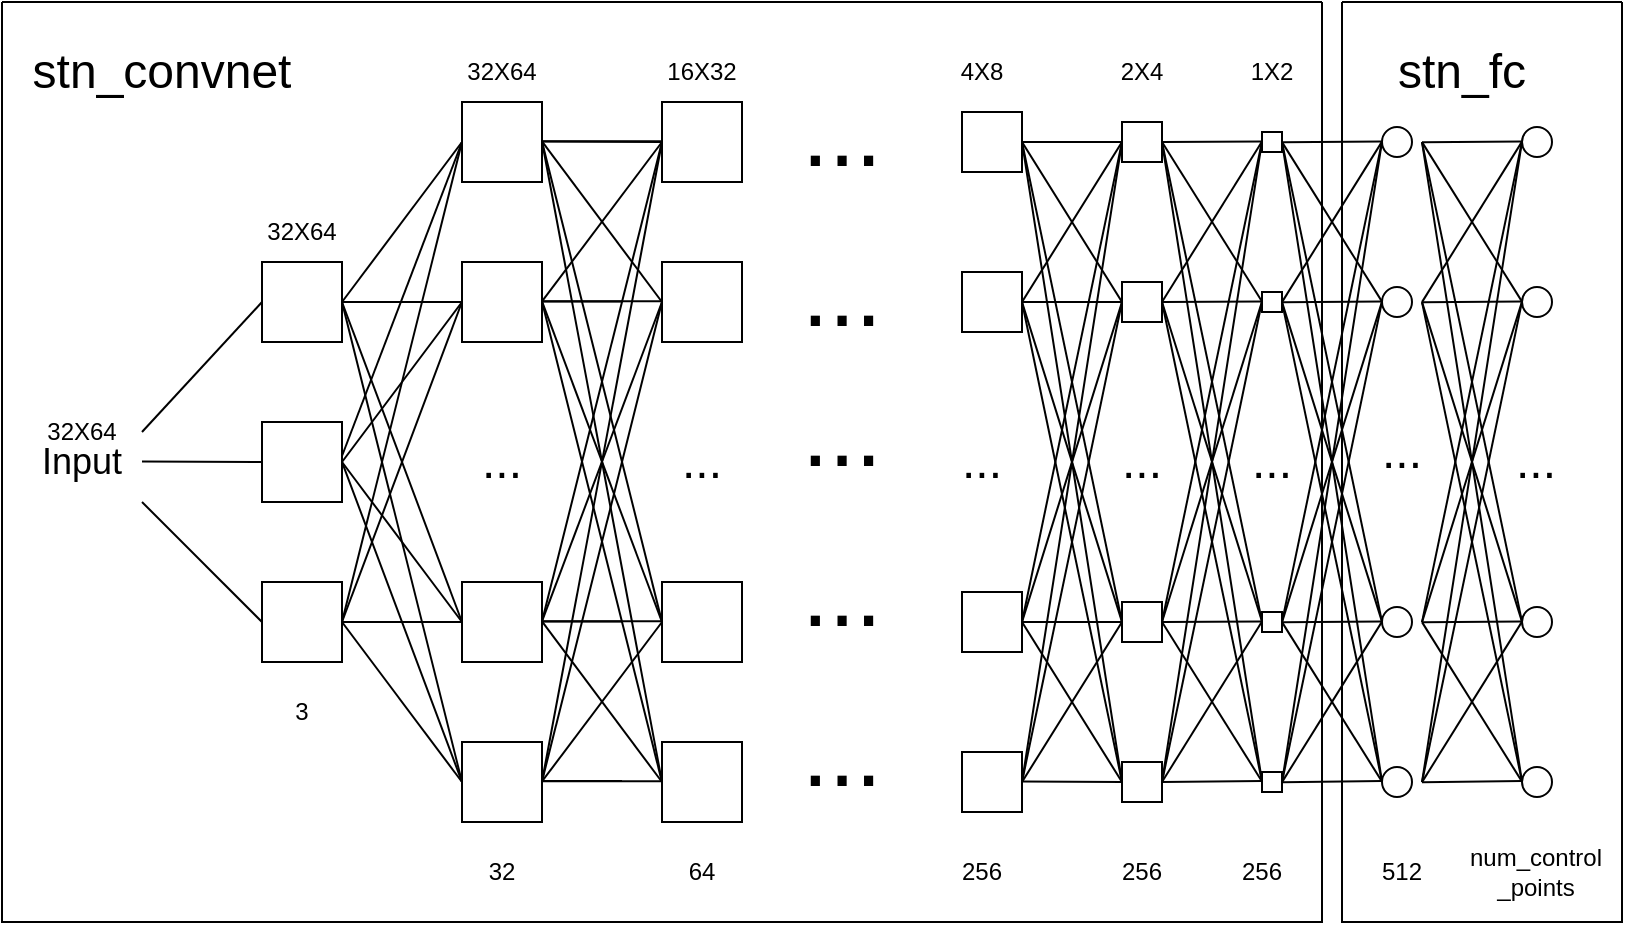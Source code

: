 <mxfile version="21.2.3" type="github">
  <diagram name="第 1 页" id="7A-k_5mtWCN91DQgnXIf">
    <mxGraphModel dx="1451" dy="674" grid="1" gridSize="10" guides="1" tooltips="1" connect="1" arrows="1" fold="1" page="1" pageScale="1" pageWidth="827" pageHeight="1169" math="0" shadow="0">
      <root>
        <mxCell id="0" />
        <mxCell id="1" parent="0" />
        <mxCell id="m9pvak0WOSGshnVw4_2q-1" value="" style="whiteSpace=wrap;html=1;aspect=fixed;" vertex="1" parent="1">
          <mxGeometry x="160" y="200" width="40" height="40" as="geometry" />
        </mxCell>
        <mxCell id="m9pvak0WOSGshnVw4_2q-2" value="" style="whiteSpace=wrap;html=1;aspect=fixed;" vertex="1" parent="1">
          <mxGeometry x="160" y="280" width="40" height="40" as="geometry" />
        </mxCell>
        <mxCell id="m9pvak0WOSGshnVw4_2q-3" value="" style="whiteSpace=wrap;html=1;aspect=fixed;" vertex="1" parent="1">
          <mxGeometry x="160" y="360" width="40" height="40" as="geometry" />
        </mxCell>
        <mxCell id="m9pvak0WOSGshnVw4_2q-4" value="&lt;font style=&quot;font-size: 18px;&quot;&gt;Input&lt;/font&gt;" style="text;html=1;strokeColor=none;fillColor=none;align=center;verticalAlign=middle;whiteSpace=wrap;rounded=0;" vertex="1" parent="1">
          <mxGeometry x="40" y="285" width="60" height="30" as="geometry" />
        </mxCell>
        <mxCell id="m9pvak0WOSGshnVw4_2q-6" value="" style="endArrow=none;html=1;rounded=0;entryX=0;entryY=0.5;entryDx=0;entryDy=0;" edge="1" parent="1" target="m9pvak0WOSGshnVw4_2q-1">
          <mxGeometry width="50" height="50" relative="1" as="geometry">
            <mxPoint x="100" y="285" as="sourcePoint" />
            <mxPoint x="150" y="235" as="targetPoint" />
          </mxGeometry>
        </mxCell>
        <mxCell id="m9pvak0WOSGshnVw4_2q-7" value="" style="endArrow=none;html=1;rounded=0;entryX=0;entryY=0.5;entryDx=0;entryDy=0;" edge="1" parent="1" target="m9pvak0WOSGshnVw4_2q-3">
          <mxGeometry width="50" height="50" relative="1" as="geometry">
            <mxPoint x="100" y="320" as="sourcePoint" />
            <mxPoint x="150" y="370" as="targetPoint" />
          </mxGeometry>
        </mxCell>
        <mxCell id="m9pvak0WOSGshnVw4_2q-8" value="" style="endArrow=none;html=1;rounded=0;entryX=0;entryY=0.5;entryDx=0;entryDy=0;" edge="1" parent="1" target="m9pvak0WOSGshnVw4_2q-2">
          <mxGeometry width="50" height="50" relative="1" as="geometry">
            <mxPoint x="100" y="299.76" as="sourcePoint" />
            <mxPoint x="150" y="299.76" as="targetPoint" />
          </mxGeometry>
        </mxCell>
        <mxCell id="m9pvak0WOSGshnVw4_2q-9" value="32X64" style="text;html=1;strokeColor=none;fillColor=none;align=center;verticalAlign=middle;whiteSpace=wrap;rounded=0;" vertex="1" parent="1">
          <mxGeometry x="150" y="170" width="60" height="30" as="geometry" />
        </mxCell>
        <mxCell id="m9pvak0WOSGshnVw4_2q-10" value="" style="whiteSpace=wrap;html=1;aspect=fixed;" vertex="1" parent="1">
          <mxGeometry x="260" y="120" width="40" height="40" as="geometry" />
        </mxCell>
        <mxCell id="m9pvak0WOSGshnVw4_2q-11" value="" style="whiteSpace=wrap;html=1;aspect=fixed;" vertex="1" parent="1">
          <mxGeometry x="260" y="200" width="40" height="40" as="geometry" />
        </mxCell>
        <mxCell id="m9pvak0WOSGshnVw4_2q-13" value="" style="whiteSpace=wrap;html=1;aspect=fixed;" vertex="1" parent="1">
          <mxGeometry x="260" y="360" width="40" height="40" as="geometry" />
        </mxCell>
        <mxCell id="m9pvak0WOSGshnVw4_2q-14" value="" style="whiteSpace=wrap;html=1;aspect=fixed;" vertex="1" parent="1">
          <mxGeometry x="260" y="440" width="40" height="40" as="geometry" />
        </mxCell>
        <mxCell id="m9pvak0WOSGshnVw4_2q-15" value="&lt;font style=&quot;font-size: 24px;&quot;&gt;...&lt;/font&gt;" style="text;html=1;strokeColor=none;fillColor=none;align=center;verticalAlign=middle;whiteSpace=wrap;rounded=0;" vertex="1" parent="1">
          <mxGeometry x="250" y="285" width="60" height="30" as="geometry" />
        </mxCell>
        <mxCell id="m9pvak0WOSGshnVw4_2q-16" value="32X64" style="text;html=1;strokeColor=none;fillColor=none;align=center;verticalAlign=middle;whiteSpace=wrap;rounded=0;" vertex="1" parent="1">
          <mxGeometry x="250" y="90" width="60" height="30" as="geometry" />
        </mxCell>
        <mxCell id="m9pvak0WOSGshnVw4_2q-17" value="3" style="text;html=1;strokeColor=none;fillColor=none;align=center;verticalAlign=middle;whiteSpace=wrap;rounded=0;" vertex="1" parent="1">
          <mxGeometry x="150" y="410" width="60" height="30" as="geometry" />
        </mxCell>
        <mxCell id="m9pvak0WOSGshnVw4_2q-18" value="32" style="text;html=1;strokeColor=none;fillColor=none;align=center;verticalAlign=middle;whiteSpace=wrap;rounded=0;" vertex="1" parent="1">
          <mxGeometry x="250" y="490" width="60" height="30" as="geometry" />
        </mxCell>
        <mxCell id="m9pvak0WOSGshnVw4_2q-19" value="" style="whiteSpace=wrap;html=1;aspect=fixed;" vertex="1" parent="1">
          <mxGeometry x="360" y="120" width="40" height="40" as="geometry" />
        </mxCell>
        <mxCell id="m9pvak0WOSGshnVw4_2q-20" value="" style="whiteSpace=wrap;html=1;aspect=fixed;" vertex="1" parent="1">
          <mxGeometry x="360" y="200" width="40" height="40" as="geometry" />
        </mxCell>
        <mxCell id="m9pvak0WOSGshnVw4_2q-21" value="" style="whiteSpace=wrap;html=1;aspect=fixed;" vertex="1" parent="1">
          <mxGeometry x="360" y="360" width="40" height="40" as="geometry" />
        </mxCell>
        <mxCell id="m9pvak0WOSGshnVw4_2q-22" value="" style="whiteSpace=wrap;html=1;aspect=fixed;" vertex="1" parent="1">
          <mxGeometry x="360" y="440" width="40" height="40" as="geometry" />
        </mxCell>
        <mxCell id="m9pvak0WOSGshnVw4_2q-23" value="&lt;font style=&quot;font-size: 24px;&quot;&gt;...&lt;/font&gt;" style="text;html=1;strokeColor=none;fillColor=none;align=center;verticalAlign=middle;whiteSpace=wrap;rounded=0;" vertex="1" parent="1">
          <mxGeometry x="350" y="285" width="60" height="30" as="geometry" />
        </mxCell>
        <mxCell id="m9pvak0WOSGshnVw4_2q-24" value="16X32" style="text;html=1;strokeColor=none;fillColor=none;align=center;verticalAlign=middle;whiteSpace=wrap;rounded=0;" vertex="1" parent="1">
          <mxGeometry x="350" y="90" width="60" height="30" as="geometry" />
        </mxCell>
        <mxCell id="m9pvak0WOSGshnVw4_2q-25" value="64" style="text;html=1;strokeColor=none;fillColor=none;align=center;verticalAlign=middle;whiteSpace=wrap;rounded=0;" vertex="1" parent="1">
          <mxGeometry x="350" y="490" width="60" height="30" as="geometry" />
        </mxCell>
        <mxCell id="m9pvak0WOSGshnVw4_2q-27" value="" style="endArrow=none;html=1;rounded=0;entryX=0;entryY=0.5;entryDx=0;entryDy=0;" edge="1" parent="1" target="m9pvak0WOSGshnVw4_2q-10">
          <mxGeometry width="50" height="50" relative="1" as="geometry">
            <mxPoint x="200" y="220" as="sourcePoint" />
            <mxPoint x="250" y="170" as="targetPoint" />
          </mxGeometry>
        </mxCell>
        <mxCell id="m9pvak0WOSGshnVw4_2q-28" value="" style="endArrow=none;html=1;rounded=0;entryX=0;entryY=0.5;entryDx=0;entryDy=0;" edge="1" parent="1" target="m9pvak0WOSGshnVw4_2q-10">
          <mxGeometry width="50" height="50" relative="1" as="geometry">
            <mxPoint x="200" y="297" as="sourcePoint" />
            <mxPoint x="255" y="220" as="targetPoint" />
          </mxGeometry>
        </mxCell>
        <mxCell id="m9pvak0WOSGshnVw4_2q-29" value="" style="endArrow=none;html=1;rounded=0;entryX=0;entryY=0.5;entryDx=0;entryDy=0;" edge="1" parent="1" target="m9pvak0WOSGshnVw4_2q-10">
          <mxGeometry width="50" height="50" relative="1" as="geometry">
            <mxPoint x="200" y="380" as="sourcePoint" />
            <mxPoint x="255" y="150" as="targetPoint" />
          </mxGeometry>
        </mxCell>
        <mxCell id="m9pvak0WOSGshnVw4_2q-30" value="" style="endArrow=none;html=1;rounded=0;entryX=-0.117;entryY=0.575;entryDx=0;entryDy=0;entryPerimeter=0;" edge="1" parent="1">
          <mxGeometry width="50" height="50" relative="1" as="geometry">
            <mxPoint x="200" y="220" as="sourcePoint" />
            <mxPoint x="260" y="220" as="targetPoint" />
          </mxGeometry>
        </mxCell>
        <mxCell id="m9pvak0WOSGshnVw4_2q-31" value="" style="endArrow=none;html=1;rounded=0;entryX=0;entryY=0.5;entryDx=0;entryDy=0;exitX=1;exitY=0.5;exitDx=0;exitDy=0;" edge="1" parent="1" source="m9pvak0WOSGshnVw4_2q-1" target="m9pvak0WOSGshnVw4_2q-13">
          <mxGeometry width="50" height="50" relative="1" as="geometry">
            <mxPoint x="190" y="350" as="sourcePoint" />
            <mxPoint x="250" y="350" as="targetPoint" />
          </mxGeometry>
        </mxCell>
        <mxCell id="m9pvak0WOSGshnVw4_2q-32" value="" style="endArrow=none;html=1;rounded=0;entryX=0;entryY=0.5;entryDx=0;entryDy=0;" edge="1" parent="1">
          <mxGeometry width="50" height="50" relative="1" as="geometry">
            <mxPoint x="200" y="220" as="sourcePoint" />
            <mxPoint x="260" y="460" as="targetPoint" />
          </mxGeometry>
        </mxCell>
        <mxCell id="m9pvak0WOSGshnVw4_2q-33" value="" style="endArrow=none;html=1;rounded=0;entryX=0;entryY=0.5;entryDx=0;entryDy=0;" edge="1" parent="1" target="m9pvak0WOSGshnVw4_2q-11">
          <mxGeometry width="50" height="50" relative="1" as="geometry">
            <mxPoint x="200" y="300" as="sourcePoint" />
            <mxPoint x="265" y="159" as="targetPoint" />
          </mxGeometry>
        </mxCell>
        <mxCell id="m9pvak0WOSGshnVw4_2q-34" value="" style="endArrow=none;html=1;rounded=0;entryX=0;entryY=0.5;entryDx=0;entryDy=0;exitX=1;exitY=0.5;exitDx=0;exitDy=0;" edge="1" parent="1" source="m9pvak0WOSGshnVw4_2q-2" target="m9pvak0WOSGshnVw4_2q-13">
          <mxGeometry width="50" height="50" relative="1" as="geometry">
            <mxPoint x="210" y="315" as="sourcePoint" />
            <mxPoint x="270" y="235" as="targetPoint" />
          </mxGeometry>
        </mxCell>
        <mxCell id="m9pvak0WOSGshnVw4_2q-35" value="" style="endArrow=none;html=1;rounded=0;entryX=0;entryY=0.5;entryDx=0;entryDy=0;exitX=1;exitY=0.5;exitDx=0;exitDy=0;" edge="1" parent="1" source="m9pvak0WOSGshnVw4_2q-2" target="m9pvak0WOSGshnVw4_2q-14">
          <mxGeometry width="50" height="50" relative="1" as="geometry">
            <mxPoint x="210" y="310" as="sourcePoint" />
            <mxPoint x="270" y="390" as="targetPoint" />
          </mxGeometry>
        </mxCell>
        <mxCell id="m9pvak0WOSGshnVw4_2q-36" value="" style="endArrow=none;html=1;rounded=0;entryX=0;entryY=0.5;entryDx=0;entryDy=0;" edge="1" parent="1" target="m9pvak0WOSGshnVw4_2q-11">
          <mxGeometry width="50" height="50" relative="1" as="geometry">
            <mxPoint x="200" y="380" as="sourcePoint" />
            <mxPoint x="265" y="160" as="targetPoint" />
          </mxGeometry>
        </mxCell>
        <mxCell id="m9pvak0WOSGshnVw4_2q-37" value="" style="endArrow=none;html=1;rounded=0;entryX=0;entryY=0.5;entryDx=0;entryDy=0;" edge="1" parent="1" target="m9pvak0WOSGshnVw4_2q-13">
          <mxGeometry width="50" height="50" relative="1" as="geometry">
            <mxPoint x="200" y="380" as="sourcePoint" />
            <mxPoint x="270" y="230" as="targetPoint" />
          </mxGeometry>
        </mxCell>
        <mxCell id="m9pvak0WOSGshnVw4_2q-38" value="" style="endArrow=none;html=1;rounded=0;entryX=0;entryY=0.5;entryDx=0;entryDy=0;exitX=1;exitY=0.5;exitDx=0;exitDy=0;" edge="1" parent="1" source="m9pvak0WOSGshnVw4_2q-3" target="m9pvak0WOSGshnVw4_2q-14">
          <mxGeometry width="50" height="50" relative="1" as="geometry">
            <mxPoint x="210" y="400" as="sourcePoint" />
            <mxPoint x="270" y="390" as="targetPoint" />
          </mxGeometry>
        </mxCell>
        <mxCell id="m9pvak0WOSGshnVw4_2q-39" value="" style="endArrow=none;html=1;rounded=0;entryX=-0.117;entryY=0.575;entryDx=0;entryDy=0;entryPerimeter=0;" edge="1" parent="1">
          <mxGeometry width="50" height="50" relative="1" as="geometry">
            <mxPoint x="300" y="219.66" as="sourcePoint" />
            <mxPoint x="360" y="219.66" as="targetPoint" />
          </mxGeometry>
        </mxCell>
        <mxCell id="m9pvak0WOSGshnVw4_2q-40" value="" style="endArrow=none;html=1;rounded=0;entryX=-0.117;entryY=0.575;entryDx=0;entryDy=0;entryPerimeter=0;" edge="1" parent="1">
          <mxGeometry width="50" height="50" relative="1" as="geometry">
            <mxPoint x="300" y="379.66" as="sourcePoint" />
            <mxPoint x="360" y="379.66" as="targetPoint" />
          </mxGeometry>
        </mxCell>
        <mxCell id="m9pvak0WOSGshnVw4_2q-41" value="" style="endArrow=none;html=1;rounded=0;entryX=-0.117;entryY=0.575;entryDx=0;entryDy=0;entryPerimeter=0;" edge="1" parent="1">
          <mxGeometry width="50" height="50" relative="1" as="geometry">
            <mxPoint x="300" y="459.66" as="sourcePoint" />
            <mxPoint x="360" y="459.66" as="targetPoint" />
          </mxGeometry>
        </mxCell>
        <mxCell id="m9pvak0WOSGshnVw4_2q-42" value="" style="endArrow=none;html=1;rounded=0;entryX=-0.117;entryY=0.575;entryDx=0;entryDy=0;entryPerimeter=0;" edge="1" parent="1">
          <mxGeometry width="50" height="50" relative="1" as="geometry">
            <mxPoint x="300" y="139.66" as="sourcePoint" />
            <mxPoint x="360" y="139.66" as="targetPoint" />
          </mxGeometry>
        </mxCell>
        <mxCell id="m9pvak0WOSGshnVw4_2q-64" value="&lt;font style=&quot;font-size: 48px;&quot;&gt;...&lt;/font&gt;" style="text;html=1;strokeColor=none;fillColor=none;align=center;verticalAlign=middle;whiteSpace=wrap;rounded=0;" vertex="1" parent="1">
          <mxGeometry x="420" y="270" width="60" height="30" as="geometry" />
        </mxCell>
        <mxCell id="m9pvak0WOSGshnVw4_2q-69" value="&lt;font style=&quot;font-size: 24px;&quot;&gt;...&lt;/font&gt;" style="text;html=1;strokeColor=none;fillColor=none;align=center;verticalAlign=middle;whiteSpace=wrap;rounded=0;" vertex="1" parent="1">
          <mxGeometry x="490" y="285" width="60" height="30" as="geometry" />
        </mxCell>
        <mxCell id="m9pvak0WOSGshnVw4_2q-70" value="4X8" style="text;html=1;strokeColor=none;fillColor=none;align=center;verticalAlign=middle;whiteSpace=wrap;rounded=0;" vertex="1" parent="1">
          <mxGeometry x="490" y="90" width="60" height="30" as="geometry" />
        </mxCell>
        <mxCell id="m9pvak0WOSGshnVw4_2q-71" value="256" style="text;html=1;strokeColor=none;fillColor=none;align=center;verticalAlign=middle;whiteSpace=wrap;rounded=0;" vertex="1" parent="1">
          <mxGeometry x="490" y="490" width="60" height="30" as="geometry" />
        </mxCell>
        <mxCell id="m9pvak0WOSGshnVw4_2q-76" value="&lt;font style=&quot;font-size: 24px;&quot;&gt;...&lt;/font&gt;" style="text;html=1;strokeColor=none;fillColor=none;align=center;verticalAlign=middle;whiteSpace=wrap;rounded=0;" vertex="1" parent="1">
          <mxGeometry x="570" y="285" width="60" height="30" as="geometry" />
        </mxCell>
        <mxCell id="m9pvak0WOSGshnVw4_2q-88" value="" style="endArrow=none;html=1;rounded=0;exitX=1;exitY=0.5;exitDx=0;exitDy=0;" edge="1" parent="1" source="m9pvak0WOSGshnVw4_2q-66">
          <mxGeometry width="50" height="50" relative="1" as="geometry">
            <mxPoint x="520" y="220" as="sourcePoint" />
            <mxPoint x="590" y="140" as="targetPoint" />
          </mxGeometry>
        </mxCell>
        <mxCell id="m9pvak0WOSGshnVw4_2q-89" value="" style="endArrow=none;html=1;rounded=0;entryX=0;entryY=0.5;entryDx=0;entryDy=0;" edge="1" parent="1" target="m9pvak0WOSGshnVw4_2q-72">
          <mxGeometry width="50" height="50" relative="1" as="geometry">
            <mxPoint x="540" y="140" as="sourcePoint" />
            <mxPoint x="580" y="140" as="targetPoint" />
          </mxGeometry>
        </mxCell>
        <mxCell id="m9pvak0WOSGshnVw4_2q-90" value="" style="endArrow=none;html=1;rounded=0;" edge="1" parent="1">
          <mxGeometry width="50" height="50" relative="1" as="geometry">
            <mxPoint x="540" y="380" as="sourcePoint" />
            <mxPoint x="590" y="140" as="targetPoint" />
          </mxGeometry>
        </mxCell>
        <mxCell id="m9pvak0WOSGshnVw4_2q-91" value="" style="endArrow=none;html=1;rounded=0;" edge="1" parent="1">
          <mxGeometry width="50" height="50" relative="1" as="geometry">
            <mxPoint x="540" y="220" as="sourcePoint" />
            <mxPoint x="590" y="220" as="targetPoint" />
          </mxGeometry>
        </mxCell>
        <mxCell id="m9pvak0WOSGshnVw4_2q-92" value="" style="endArrow=none;html=1;rounded=0;exitX=1;exitY=0.5;exitDx=0;exitDy=0;" edge="1" parent="1" source="m9pvak0WOSGshnVw4_2q-66">
          <mxGeometry width="50" height="50" relative="1" as="geometry">
            <mxPoint x="520" y="220" as="sourcePoint" />
            <mxPoint x="590" y="380" as="targetPoint" />
          </mxGeometry>
        </mxCell>
        <mxCell id="m9pvak0WOSGshnVw4_2q-93" value="" style="endArrow=none;html=1;rounded=0;exitX=1;exitY=0.5;exitDx=0;exitDy=0;" edge="1" parent="1" source="m9pvak0WOSGshnVw4_2q-66">
          <mxGeometry width="50" height="50" relative="1" as="geometry">
            <mxPoint x="520" y="220" as="sourcePoint" />
            <mxPoint x="590" y="460" as="targetPoint" />
          </mxGeometry>
        </mxCell>
        <mxCell id="m9pvak0WOSGshnVw4_2q-95" value="" style="endArrow=none;html=1;rounded=0;" edge="1" parent="1">
          <mxGeometry width="50" height="50" relative="1" as="geometry">
            <mxPoint x="540" y="140" as="sourcePoint" />
            <mxPoint x="590" y="380" as="targetPoint" />
          </mxGeometry>
        </mxCell>
        <mxCell id="m9pvak0WOSGshnVw4_2q-96" value="" style="endArrow=none;html=1;rounded=0;" edge="1" parent="1">
          <mxGeometry width="50" height="50" relative="1" as="geometry">
            <mxPoint x="540" y="140" as="sourcePoint" />
            <mxPoint x="590" y="460" as="targetPoint" />
          </mxGeometry>
        </mxCell>
        <mxCell id="m9pvak0WOSGshnVw4_2q-98" value="" style="endArrow=none;html=1;rounded=0;" edge="1" parent="1">
          <mxGeometry width="50" height="50" relative="1" as="geometry">
            <mxPoint x="540" y="380" as="sourcePoint" />
            <mxPoint x="590" y="380" as="targetPoint" />
          </mxGeometry>
        </mxCell>
        <mxCell id="m9pvak0WOSGshnVw4_2q-99" value="" style="endArrow=none;html=1;rounded=0;" edge="1" parent="1">
          <mxGeometry width="50" height="50" relative="1" as="geometry">
            <mxPoint x="540" y="380" as="sourcePoint" />
            <mxPoint x="590" y="460" as="targetPoint" />
          </mxGeometry>
        </mxCell>
        <mxCell id="m9pvak0WOSGshnVw4_2q-100" value="" style="endArrow=none;html=1;rounded=0;exitX=1;exitY=0.5;exitDx=0;exitDy=0;" edge="1" parent="1" source="m9pvak0WOSGshnVw4_2q-68">
          <mxGeometry width="50" height="50" relative="1" as="geometry">
            <mxPoint x="550" y="390" as="sourcePoint" />
            <mxPoint x="590" y="140" as="targetPoint" />
          </mxGeometry>
        </mxCell>
        <mxCell id="m9pvak0WOSGshnVw4_2q-102" value="" style="endArrow=none;html=1;rounded=0;entryX=0;entryY=0.5;entryDx=0;entryDy=0;" edge="1" parent="1" target="m9pvak0WOSGshnVw4_2q-75">
          <mxGeometry width="50" height="50" relative="1" as="geometry">
            <mxPoint x="540" y="459.71" as="sourcePoint" />
            <mxPoint x="580" y="459.71" as="targetPoint" />
          </mxGeometry>
        </mxCell>
        <mxCell id="m9pvak0WOSGshnVw4_2q-103" value="" style="endArrow=none;html=1;rounded=0;entryX=0;entryY=0.5;entryDx=0;entryDy=0;" edge="1" parent="1" target="m9pvak0WOSGshnVw4_2q-73">
          <mxGeometry width="50" height="50" relative="1" as="geometry">
            <mxPoint x="540" y="460" as="sourcePoint" />
            <mxPoint x="590" y="230" as="targetPoint" />
          </mxGeometry>
        </mxCell>
        <mxCell id="m9pvak0WOSGshnVw4_2q-104" value="" style="endArrow=none;html=1;rounded=0;entryX=0;entryY=0.5;entryDx=0;entryDy=0;exitX=1;exitY=0.5;exitDx=0;exitDy=0;" edge="1" parent="1" source="m9pvak0WOSGshnVw4_2q-73">
          <mxGeometry width="50" height="50" relative="1" as="geometry">
            <mxPoint x="620" y="219.73" as="sourcePoint" />
            <mxPoint x="660" y="139.73" as="targetPoint" />
          </mxGeometry>
        </mxCell>
        <mxCell id="m9pvak0WOSGshnVw4_2q-105" value="" style="endArrow=none;html=1;rounded=0;entryX=0;entryY=0.5;entryDx=0;entryDy=0;exitX=1;exitY=0.5;exitDx=0;exitDy=0;" edge="1" parent="1" source="m9pvak0WOSGshnVw4_2q-72">
          <mxGeometry width="50" height="50" relative="1" as="geometry">
            <mxPoint x="620" y="139.73" as="sourcePoint" />
            <mxPoint x="660" y="139.73" as="targetPoint" />
          </mxGeometry>
        </mxCell>
        <mxCell id="m9pvak0WOSGshnVw4_2q-106" value="" style="endArrow=none;html=1;rounded=0;entryX=0;entryY=0.5;entryDx=0;entryDy=0;" edge="1" parent="1">
          <mxGeometry width="50" height="50" relative="1" as="geometry">
            <mxPoint x="610" y="380" as="sourcePoint" />
            <mxPoint x="660" y="139.73" as="targetPoint" />
          </mxGeometry>
        </mxCell>
        <mxCell id="m9pvak0WOSGshnVw4_2q-107" value="" style="endArrow=none;html=1;rounded=0;entryX=-0.117;entryY=0.575;entryDx=0;entryDy=0;entryPerimeter=0;exitX=1;exitY=0.5;exitDx=0;exitDy=0;" edge="1" parent="1" source="m9pvak0WOSGshnVw4_2q-73">
          <mxGeometry width="50" height="50" relative="1" as="geometry">
            <mxPoint x="620" y="219.73" as="sourcePoint" />
            <mxPoint x="660" y="219.73" as="targetPoint" />
          </mxGeometry>
        </mxCell>
        <mxCell id="m9pvak0WOSGshnVw4_2q-108" value="" style="endArrow=none;html=1;rounded=0;entryX=0;entryY=0.5;entryDx=0;entryDy=0;" edge="1" parent="1">
          <mxGeometry width="50" height="50" relative="1" as="geometry">
            <mxPoint x="610" y="220" as="sourcePoint" />
            <mxPoint x="660" y="379.73" as="targetPoint" />
          </mxGeometry>
        </mxCell>
        <mxCell id="m9pvak0WOSGshnVw4_2q-109" value="" style="endArrow=none;html=1;rounded=0;entryX=0;entryY=0.5;entryDx=0;entryDy=0;exitX=1;exitY=0.5;exitDx=0;exitDy=0;" edge="1" parent="1" source="m9pvak0WOSGshnVw4_2q-73">
          <mxGeometry width="50" height="50" relative="1" as="geometry">
            <mxPoint x="620" y="219.73" as="sourcePoint" />
            <mxPoint x="660" y="459.73" as="targetPoint" />
          </mxGeometry>
        </mxCell>
        <mxCell id="m9pvak0WOSGshnVw4_2q-110" value="" style="endArrow=none;html=1;rounded=0;entryX=0;entryY=0.5;entryDx=0;entryDy=0;" edge="1" parent="1">
          <mxGeometry width="50" height="50" relative="1" as="geometry">
            <mxPoint x="610" y="140" as="sourcePoint" />
            <mxPoint x="660" y="219.73" as="targetPoint" />
          </mxGeometry>
        </mxCell>
        <mxCell id="m9pvak0WOSGshnVw4_2q-111" value="" style="endArrow=none;html=1;rounded=0;entryX=0;entryY=0.5;entryDx=0;entryDy=0;exitX=1;exitY=0.5;exitDx=0;exitDy=0;" edge="1" parent="1" source="m9pvak0WOSGshnVw4_2q-72">
          <mxGeometry width="50" height="50" relative="1" as="geometry">
            <mxPoint x="620" y="139.73" as="sourcePoint" />
            <mxPoint x="660" y="379.73" as="targetPoint" />
          </mxGeometry>
        </mxCell>
        <mxCell id="m9pvak0WOSGshnVw4_2q-112" value="" style="endArrow=none;html=1;rounded=0;entryX=0;entryY=0.5;entryDx=0;entryDy=0;" edge="1" parent="1">
          <mxGeometry width="50" height="50" relative="1" as="geometry">
            <mxPoint x="610" y="140" as="sourcePoint" />
            <mxPoint x="660" y="459.73" as="targetPoint" />
          </mxGeometry>
        </mxCell>
        <mxCell id="m9pvak0WOSGshnVw4_2q-113" value="" style="endArrow=none;html=1;rounded=0;entryX=0;entryY=0.5;entryDx=0;entryDy=0;" edge="1" parent="1">
          <mxGeometry width="50" height="50" relative="1" as="geometry">
            <mxPoint x="610" y="380" as="sourcePoint" />
            <mxPoint x="660" y="219.73" as="targetPoint" />
          </mxGeometry>
        </mxCell>
        <mxCell id="m9pvak0WOSGshnVw4_2q-114" value="" style="endArrow=none;html=1;rounded=0;entryX=0;entryY=0.5;entryDx=0;entryDy=0;exitX=1;exitY=0.5;exitDx=0;exitDy=0;" edge="1" parent="1" source="m9pvak0WOSGshnVw4_2q-74">
          <mxGeometry width="50" height="50" relative="1" as="geometry">
            <mxPoint x="620" y="379.73" as="sourcePoint" />
            <mxPoint x="660" y="379.73" as="targetPoint" />
          </mxGeometry>
        </mxCell>
        <mxCell id="m9pvak0WOSGshnVw4_2q-115" value="" style="endArrow=none;html=1;rounded=0;entryX=0;entryY=0.5;entryDx=0;entryDy=0;" edge="1" parent="1">
          <mxGeometry width="50" height="50" relative="1" as="geometry">
            <mxPoint x="610" y="380" as="sourcePoint" />
            <mxPoint x="660" y="459.73" as="targetPoint" />
          </mxGeometry>
        </mxCell>
        <mxCell id="m9pvak0WOSGshnVw4_2q-116" value="" style="endArrow=none;html=1;rounded=0;" edge="1" parent="1">
          <mxGeometry width="50" height="50" relative="1" as="geometry">
            <mxPoint x="610" y="460" as="sourcePoint" />
            <mxPoint x="660" y="139.73" as="targetPoint" />
          </mxGeometry>
        </mxCell>
        <mxCell id="m9pvak0WOSGshnVw4_2q-117" value="" style="endArrow=none;html=1;rounded=0;entryX=0;entryY=0.5;entryDx=0;entryDy=0;" edge="1" parent="1">
          <mxGeometry width="50" height="50" relative="1" as="geometry">
            <mxPoint x="610" y="460" as="sourcePoint" />
            <mxPoint x="660" y="379.73" as="targetPoint" />
          </mxGeometry>
        </mxCell>
        <mxCell id="m9pvak0WOSGshnVw4_2q-118" value="" style="endArrow=none;html=1;rounded=0;entryX=0;entryY=0.5;entryDx=0;entryDy=0;exitX=1;exitY=0.5;exitDx=0;exitDy=0;" edge="1" parent="1" source="m9pvak0WOSGshnVw4_2q-75">
          <mxGeometry width="50" height="50" relative="1" as="geometry">
            <mxPoint x="620" y="459.44" as="sourcePoint" />
            <mxPoint x="660" y="459.44" as="targetPoint" />
          </mxGeometry>
        </mxCell>
        <mxCell id="m9pvak0WOSGshnVw4_2q-119" value="" style="endArrow=none;html=1;rounded=0;entryX=0;entryY=0.5;entryDx=0;entryDy=0;" edge="1" parent="1">
          <mxGeometry width="50" height="50" relative="1" as="geometry">
            <mxPoint x="610" y="460" as="sourcePoint" />
            <mxPoint x="660" y="219.73" as="targetPoint" />
          </mxGeometry>
        </mxCell>
        <mxCell id="m9pvak0WOSGshnVw4_2q-120" value="" style="endArrow=none;html=1;rounded=0;exitX=1;exitY=0.5;exitDx=0;exitDy=0;" edge="1" parent="1">
          <mxGeometry width="50" height="50" relative="1" as="geometry">
            <mxPoint x="300" y="219.73" as="sourcePoint" />
            <mxPoint x="360" y="140" as="targetPoint" />
          </mxGeometry>
        </mxCell>
        <mxCell id="m9pvak0WOSGshnVw4_2q-121" value="" style="endArrow=none;html=1;rounded=0;" edge="1" parent="1">
          <mxGeometry width="50" height="50" relative="1" as="geometry">
            <mxPoint x="300" y="139.73" as="sourcePoint" />
            <mxPoint x="360" y="140" as="targetPoint" />
          </mxGeometry>
        </mxCell>
        <mxCell id="m9pvak0WOSGshnVw4_2q-122" value="" style="endArrow=none;html=1;rounded=0;" edge="1" parent="1">
          <mxGeometry width="50" height="50" relative="1" as="geometry">
            <mxPoint x="300" y="379.73" as="sourcePoint" />
            <mxPoint x="360" y="140" as="targetPoint" />
          </mxGeometry>
        </mxCell>
        <mxCell id="m9pvak0WOSGshnVw4_2q-123" value="" style="endArrow=none;html=1;rounded=0;entryX=-0.117;entryY=0.575;entryDx=0;entryDy=0;entryPerimeter=0;" edge="1" parent="1">
          <mxGeometry width="50" height="50" relative="1" as="geometry">
            <mxPoint x="300" y="219.73" as="sourcePoint" />
            <mxPoint x="340" y="219.73" as="targetPoint" />
          </mxGeometry>
        </mxCell>
        <mxCell id="m9pvak0WOSGshnVw4_2q-124" value="" style="endArrow=none;html=1;rounded=0;exitX=1;exitY=0.5;exitDx=0;exitDy=0;" edge="1" parent="1">
          <mxGeometry width="50" height="50" relative="1" as="geometry">
            <mxPoint x="300" y="219.73" as="sourcePoint" />
            <mxPoint x="360" y="380" as="targetPoint" />
          </mxGeometry>
        </mxCell>
        <mxCell id="m9pvak0WOSGshnVw4_2q-125" value="" style="endArrow=none;html=1;rounded=0;exitX=1;exitY=0.5;exitDx=0;exitDy=0;" edge="1" parent="1">
          <mxGeometry width="50" height="50" relative="1" as="geometry">
            <mxPoint x="300" y="219.73" as="sourcePoint" />
            <mxPoint x="360" y="460" as="targetPoint" />
          </mxGeometry>
        </mxCell>
        <mxCell id="m9pvak0WOSGshnVw4_2q-126" value="" style="endArrow=none;html=1;rounded=0;exitX=1;exitY=0.5;exitDx=0;exitDy=0;" edge="1" parent="1">
          <mxGeometry width="50" height="50" relative="1" as="geometry">
            <mxPoint x="300" y="139.73" as="sourcePoint" />
            <mxPoint x="360" y="220" as="targetPoint" />
          </mxGeometry>
        </mxCell>
        <mxCell id="m9pvak0WOSGshnVw4_2q-127" value="" style="endArrow=none;html=1;rounded=0;" edge="1" parent="1">
          <mxGeometry width="50" height="50" relative="1" as="geometry">
            <mxPoint x="300" y="139.73" as="sourcePoint" />
            <mxPoint x="360" y="380" as="targetPoint" />
          </mxGeometry>
        </mxCell>
        <mxCell id="m9pvak0WOSGshnVw4_2q-128" value="" style="endArrow=none;html=1;rounded=0;" edge="1" parent="1">
          <mxGeometry width="50" height="50" relative="1" as="geometry">
            <mxPoint x="300" y="139.73" as="sourcePoint" />
            <mxPoint x="360" y="460" as="targetPoint" />
          </mxGeometry>
        </mxCell>
        <mxCell id="m9pvak0WOSGshnVw4_2q-129" value="" style="endArrow=none;html=1;rounded=0;exitX=1;exitY=0.5;exitDx=0;exitDy=0;" edge="1" parent="1">
          <mxGeometry width="50" height="50" relative="1" as="geometry">
            <mxPoint x="300" y="379.73" as="sourcePoint" />
            <mxPoint x="360" y="220" as="targetPoint" />
          </mxGeometry>
        </mxCell>
        <mxCell id="m9pvak0WOSGshnVw4_2q-130" value="" style="endArrow=none;html=1;rounded=0;entryX=0;entryY=0.5;entryDx=0;entryDy=0;" edge="1" parent="1">
          <mxGeometry width="50" height="50" relative="1" as="geometry">
            <mxPoint x="300" y="379.73" as="sourcePoint" />
            <mxPoint x="340" y="379.73" as="targetPoint" />
          </mxGeometry>
        </mxCell>
        <mxCell id="m9pvak0WOSGshnVw4_2q-131" value="" style="endArrow=none;html=1;rounded=0;" edge="1" parent="1">
          <mxGeometry width="50" height="50" relative="1" as="geometry">
            <mxPoint x="300" y="379.73" as="sourcePoint" />
            <mxPoint x="360" y="460" as="targetPoint" />
          </mxGeometry>
        </mxCell>
        <mxCell id="m9pvak0WOSGshnVw4_2q-132" value="" style="endArrow=none;html=1;rounded=0;exitX=1;exitY=0.5;exitDx=0;exitDy=0;" edge="1" parent="1">
          <mxGeometry width="50" height="50" relative="1" as="geometry">
            <mxPoint x="300" y="459.73" as="sourcePoint" />
            <mxPoint x="360" y="140" as="targetPoint" />
          </mxGeometry>
        </mxCell>
        <mxCell id="m9pvak0WOSGshnVw4_2q-133" value="" style="endArrow=none;html=1;rounded=0;exitX=1;exitY=0.5;exitDx=0;exitDy=0;" edge="1" parent="1">
          <mxGeometry width="50" height="50" relative="1" as="geometry">
            <mxPoint x="300" y="459.73" as="sourcePoint" />
            <mxPoint x="360" y="380" as="targetPoint" />
          </mxGeometry>
        </mxCell>
        <mxCell id="m9pvak0WOSGshnVw4_2q-134" value="" style="endArrow=none;html=1;rounded=0;entryX=0;entryY=0.5;entryDx=0;entryDy=0;" edge="1" parent="1">
          <mxGeometry width="50" height="50" relative="1" as="geometry">
            <mxPoint x="300" y="459.44" as="sourcePoint" />
            <mxPoint x="340" y="459.44" as="targetPoint" />
          </mxGeometry>
        </mxCell>
        <mxCell id="m9pvak0WOSGshnVw4_2q-135" value="" style="endArrow=none;html=1;rounded=0;" edge="1" parent="1">
          <mxGeometry width="50" height="50" relative="1" as="geometry">
            <mxPoint x="300" y="459.73" as="sourcePoint" />
            <mxPoint x="360" y="220" as="targetPoint" />
          </mxGeometry>
        </mxCell>
        <mxCell id="m9pvak0WOSGshnVw4_2q-136" value="&lt;font style=&quot;font-size: 48px;&quot;&gt;...&lt;/font&gt;" style="text;html=1;strokeColor=none;fillColor=none;align=center;verticalAlign=middle;whiteSpace=wrap;rounded=0;" vertex="1" parent="1">
          <mxGeometry x="420" y="200" width="60" height="30" as="geometry" />
        </mxCell>
        <mxCell id="m9pvak0WOSGshnVw4_2q-137" value="&lt;font style=&quot;font-size: 48px;&quot;&gt;...&lt;/font&gt;" style="text;html=1;strokeColor=none;fillColor=none;align=center;verticalAlign=middle;whiteSpace=wrap;rounded=0;" vertex="1" parent="1">
          <mxGeometry x="420" y="120" width="60" height="30" as="geometry" />
        </mxCell>
        <mxCell id="m9pvak0WOSGshnVw4_2q-138" value="&lt;font style=&quot;font-size: 48px;&quot;&gt;...&lt;/font&gt;" style="text;html=1;strokeColor=none;fillColor=none;align=center;verticalAlign=middle;whiteSpace=wrap;rounded=0;" vertex="1" parent="1">
          <mxGeometry x="420" y="350" width="60" height="30" as="geometry" />
        </mxCell>
        <mxCell id="m9pvak0WOSGshnVw4_2q-139" value="&lt;font style=&quot;font-size: 48px;&quot;&gt;...&lt;/font&gt;" style="text;html=1;strokeColor=none;fillColor=none;align=center;verticalAlign=middle;whiteSpace=wrap;rounded=0;" vertex="1" parent="1">
          <mxGeometry x="420" y="430" width="60" height="30" as="geometry" />
        </mxCell>
        <mxCell id="m9pvak0WOSGshnVw4_2q-141" value="" style="swimlane;startSize=0;" vertex="1" parent="1">
          <mxGeometry x="30" y="70" width="660" height="460" as="geometry" />
        </mxCell>
        <mxCell id="m9pvak0WOSGshnVw4_2q-142" value="&lt;font style=&quot;font-size: 24px;&quot;&gt;stn_convnet&lt;/font&gt;" style="text;html=1;strokeColor=none;fillColor=none;align=center;verticalAlign=middle;whiteSpace=wrap;rounded=0;" vertex="1" parent="m9pvak0WOSGshnVw4_2q-141">
          <mxGeometry x="50" y="20" width="60" height="30" as="geometry" />
        </mxCell>
        <mxCell id="m9pvak0WOSGshnVw4_2q-79" value="" style="whiteSpace=wrap;html=1;aspect=fixed;" vertex="1" parent="m9pvak0WOSGshnVw4_2q-141">
          <mxGeometry x="630" y="65" width="10" height="10" as="geometry" />
        </mxCell>
        <mxCell id="m9pvak0WOSGshnVw4_2q-80" value="" style="whiteSpace=wrap;html=1;aspect=fixed;" vertex="1" parent="m9pvak0WOSGshnVw4_2q-141">
          <mxGeometry x="630" y="145" width="10" height="10" as="geometry" />
        </mxCell>
        <mxCell id="m9pvak0WOSGshnVw4_2q-81" value="" style="whiteSpace=wrap;html=1;aspect=fixed;" vertex="1" parent="m9pvak0WOSGshnVw4_2q-141">
          <mxGeometry x="630" y="305" width="10" height="10" as="geometry" />
        </mxCell>
        <mxCell id="m9pvak0WOSGshnVw4_2q-82" value="" style="whiteSpace=wrap;html=1;aspect=fixed;" vertex="1" parent="m9pvak0WOSGshnVw4_2q-141">
          <mxGeometry x="630" y="385" width="10" height="10" as="geometry" />
        </mxCell>
        <mxCell id="m9pvak0WOSGshnVw4_2q-85" value="256" style="text;html=1;strokeColor=none;fillColor=none;align=center;verticalAlign=middle;whiteSpace=wrap;rounded=0;" vertex="1" parent="m9pvak0WOSGshnVw4_2q-141">
          <mxGeometry x="600" y="420" width="60" height="30" as="geometry" />
        </mxCell>
        <mxCell id="m9pvak0WOSGshnVw4_2q-84" value="1X2" style="text;html=1;strokeColor=none;fillColor=none;align=center;verticalAlign=middle;whiteSpace=wrap;rounded=0;" vertex="1" parent="m9pvak0WOSGshnVw4_2q-141">
          <mxGeometry x="605" y="20" width="60" height="30" as="geometry" />
        </mxCell>
        <mxCell id="m9pvak0WOSGshnVw4_2q-72" value="" style="whiteSpace=wrap;html=1;aspect=fixed;" vertex="1" parent="m9pvak0WOSGshnVw4_2q-141">
          <mxGeometry x="560" y="60" width="20" height="20" as="geometry" />
        </mxCell>
        <mxCell id="m9pvak0WOSGshnVw4_2q-65" value="" style="whiteSpace=wrap;html=1;aspect=fixed;" vertex="1" parent="m9pvak0WOSGshnVw4_2q-141">
          <mxGeometry x="480" y="55" width="30" height="30" as="geometry" />
        </mxCell>
        <mxCell id="m9pvak0WOSGshnVw4_2q-66" value="" style="whiteSpace=wrap;html=1;aspect=fixed;" vertex="1" parent="m9pvak0WOSGshnVw4_2q-141">
          <mxGeometry x="480" y="135" width="30" height="30" as="geometry" />
        </mxCell>
        <mxCell id="m9pvak0WOSGshnVw4_2q-67" value="" style="whiteSpace=wrap;html=1;aspect=fixed;" vertex="1" parent="m9pvak0WOSGshnVw4_2q-141">
          <mxGeometry x="480" y="295" width="30" height="30" as="geometry" />
        </mxCell>
        <mxCell id="m9pvak0WOSGshnVw4_2q-68" value="" style="whiteSpace=wrap;html=1;aspect=fixed;" vertex="1" parent="m9pvak0WOSGshnVw4_2q-141">
          <mxGeometry x="480" y="375" width="30" height="30" as="geometry" />
        </mxCell>
        <mxCell id="m9pvak0WOSGshnVw4_2q-73" value="" style="whiteSpace=wrap;html=1;aspect=fixed;" vertex="1" parent="m9pvak0WOSGshnVw4_2q-141">
          <mxGeometry x="560" y="140" width="20" height="20" as="geometry" />
        </mxCell>
        <mxCell id="m9pvak0WOSGshnVw4_2q-74" value="" style="whiteSpace=wrap;html=1;aspect=fixed;" vertex="1" parent="m9pvak0WOSGshnVw4_2q-141">
          <mxGeometry x="560" y="300" width="20" height="20" as="geometry" />
        </mxCell>
        <mxCell id="m9pvak0WOSGshnVw4_2q-101" value="" style="endArrow=none;html=1;rounded=0;entryX=0;entryY=0.5;entryDx=0;entryDy=0;exitX=1;exitY=0.5;exitDx=0;exitDy=0;" edge="1" parent="m9pvak0WOSGshnVw4_2q-141" source="m9pvak0WOSGshnVw4_2q-68" target="m9pvak0WOSGshnVw4_2q-74">
          <mxGeometry width="50" height="50" relative="1" as="geometry">
            <mxPoint x="520" y="320" as="sourcePoint" />
            <mxPoint x="560" y="320" as="targetPoint" />
          </mxGeometry>
        </mxCell>
        <mxCell id="m9pvak0WOSGshnVw4_2q-75" value="" style="whiteSpace=wrap;html=1;aspect=fixed;" vertex="1" parent="m9pvak0WOSGshnVw4_2q-141">
          <mxGeometry x="560" y="380" width="20" height="20" as="geometry" />
        </mxCell>
        <mxCell id="m9pvak0WOSGshnVw4_2q-94" value="" style="endArrow=none;html=1;rounded=0;exitX=1;exitY=0.5;exitDx=0;exitDy=0;" edge="1" parent="m9pvak0WOSGshnVw4_2q-141" source="m9pvak0WOSGshnVw4_2q-65">
          <mxGeometry width="50" height="50" relative="1" as="geometry">
            <mxPoint x="490" y="230" as="sourcePoint" />
            <mxPoint x="560" y="150" as="targetPoint" />
          </mxGeometry>
        </mxCell>
        <mxCell id="m9pvak0WOSGshnVw4_2q-97" value="" style="endArrow=none;html=1;rounded=0;entryX=0;entryY=0.5;entryDx=0;entryDy=0;exitX=1;exitY=0.5;exitDx=0;exitDy=0;" edge="1" parent="m9pvak0WOSGshnVw4_2q-141" source="m9pvak0WOSGshnVw4_2q-67" target="m9pvak0WOSGshnVw4_2q-73">
          <mxGeometry width="50" height="50" relative="1" as="geometry">
            <mxPoint x="490" y="310" as="sourcePoint" />
            <mxPoint x="550" y="150" as="targetPoint" />
          </mxGeometry>
        </mxCell>
        <mxCell id="m9pvak0WOSGshnVw4_2q-77" value="2X4" style="text;html=1;strokeColor=none;fillColor=none;align=center;verticalAlign=middle;whiteSpace=wrap;rounded=0;" vertex="1" parent="m9pvak0WOSGshnVw4_2q-141">
          <mxGeometry x="540" y="20" width="60" height="30" as="geometry" />
        </mxCell>
        <mxCell id="m9pvak0WOSGshnVw4_2q-83" value="&lt;font style=&quot;font-size: 24px;&quot;&gt;...&lt;/font&gt;" style="text;html=1;strokeColor=none;fillColor=none;align=center;verticalAlign=middle;whiteSpace=wrap;rounded=0;" vertex="1" parent="m9pvak0WOSGshnVw4_2q-141">
          <mxGeometry x="605" y="215" width="60" height="30" as="geometry" />
        </mxCell>
        <mxCell id="m9pvak0WOSGshnVw4_2q-78" value="256" style="text;html=1;strokeColor=none;fillColor=none;align=center;verticalAlign=middle;whiteSpace=wrap;rounded=0;" vertex="1" parent="m9pvak0WOSGshnVw4_2q-141">
          <mxGeometry x="540" y="420" width="60" height="30" as="geometry" />
        </mxCell>
        <mxCell id="m9pvak0WOSGshnVw4_2q-169" value="" style="endArrow=none;html=1;rounded=0;entryX=0;entryY=0.5;entryDx=0;entryDy=0;exitX=1;exitY=0.5;exitDx=0;exitDy=0;" edge="1" parent="m9pvak0WOSGshnVw4_2q-141">
          <mxGeometry width="50" height="50" relative="1" as="geometry">
            <mxPoint x="640" y="150.07" as="sourcePoint" />
            <mxPoint x="690" y="69.8" as="targetPoint" />
          </mxGeometry>
        </mxCell>
        <mxCell id="m9pvak0WOSGshnVw4_2q-170" value="" style="endArrow=none;html=1;rounded=0;entryX=0;entryY=0.5;entryDx=0;entryDy=0;exitX=1;exitY=0.5;exitDx=0;exitDy=0;" edge="1" parent="m9pvak0WOSGshnVw4_2q-141">
          <mxGeometry width="50" height="50" relative="1" as="geometry">
            <mxPoint x="640" y="70.07" as="sourcePoint" />
            <mxPoint x="690" y="69.8" as="targetPoint" />
          </mxGeometry>
        </mxCell>
        <mxCell id="m9pvak0WOSGshnVw4_2q-171" value="" style="endArrow=none;html=1;rounded=0;entryX=0;entryY=0.5;entryDx=0;entryDy=0;" edge="1" parent="m9pvak0WOSGshnVw4_2q-141">
          <mxGeometry width="50" height="50" relative="1" as="geometry">
            <mxPoint x="640" y="310.07" as="sourcePoint" />
            <mxPoint x="690" y="69.8" as="targetPoint" />
          </mxGeometry>
        </mxCell>
        <mxCell id="m9pvak0WOSGshnVw4_2q-172" value="" style="endArrow=none;html=1;rounded=0;entryX=-0.117;entryY=0.575;entryDx=0;entryDy=0;entryPerimeter=0;exitX=1;exitY=0.5;exitDx=0;exitDy=0;" edge="1" parent="m9pvak0WOSGshnVw4_2q-141">
          <mxGeometry width="50" height="50" relative="1" as="geometry">
            <mxPoint x="640" y="150.07" as="sourcePoint" />
            <mxPoint x="690" y="149.8" as="targetPoint" />
          </mxGeometry>
        </mxCell>
        <mxCell id="m9pvak0WOSGshnVw4_2q-173" value="" style="endArrow=none;html=1;rounded=0;entryX=0;entryY=0.5;entryDx=0;entryDy=0;" edge="1" parent="m9pvak0WOSGshnVw4_2q-141">
          <mxGeometry width="50" height="50" relative="1" as="geometry">
            <mxPoint x="640" y="150.07" as="sourcePoint" />
            <mxPoint x="690" y="309.8" as="targetPoint" />
          </mxGeometry>
        </mxCell>
        <mxCell id="m9pvak0WOSGshnVw4_2q-174" value="" style="endArrow=none;html=1;rounded=0;entryX=0;entryY=0.5;entryDx=0;entryDy=0;exitX=1;exitY=0.5;exitDx=0;exitDy=0;" edge="1" parent="m9pvak0WOSGshnVw4_2q-141">
          <mxGeometry width="50" height="50" relative="1" as="geometry">
            <mxPoint x="640" y="150.07" as="sourcePoint" />
            <mxPoint x="690" y="389.8" as="targetPoint" />
          </mxGeometry>
        </mxCell>
        <mxCell id="m9pvak0WOSGshnVw4_2q-175" value="" style="endArrow=none;html=1;rounded=0;entryX=0;entryY=0.5;entryDx=0;entryDy=0;" edge="1" parent="m9pvak0WOSGshnVw4_2q-141">
          <mxGeometry width="50" height="50" relative="1" as="geometry">
            <mxPoint x="640" y="70.07" as="sourcePoint" />
            <mxPoint x="690" y="149.8" as="targetPoint" />
          </mxGeometry>
        </mxCell>
        <mxCell id="m9pvak0WOSGshnVw4_2q-176" value="" style="endArrow=none;html=1;rounded=0;entryX=0;entryY=0.5;entryDx=0;entryDy=0;exitX=1;exitY=0.5;exitDx=0;exitDy=0;" edge="1" parent="m9pvak0WOSGshnVw4_2q-141">
          <mxGeometry width="50" height="50" relative="1" as="geometry">
            <mxPoint x="640" y="70.07" as="sourcePoint" />
            <mxPoint x="690" y="309.8" as="targetPoint" />
          </mxGeometry>
        </mxCell>
        <mxCell id="m9pvak0WOSGshnVw4_2q-177" value="" style="endArrow=none;html=1;rounded=0;entryX=0;entryY=0.5;entryDx=0;entryDy=0;" edge="1" parent="m9pvak0WOSGshnVw4_2q-141">
          <mxGeometry width="50" height="50" relative="1" as="geometry">
            <mxPoint x="640" y="70.07" as="sourcePoint" />
            <mxPoint x="690" y="389.8" as="targetPoint" />
          </mxGeometry>
        </mxCell>
        <mxCell id="m9pvak0WOSGshnVw4_2q-178" value="" style="endArrow=none;html=1;rounded=0;entryX=0;entryY=0.5;entryDx=0;entryDy=0;" edge="1" parent="m9pvak0WOSGshnVw4_2q-141">
          <mxGeometry width="50" height="50" relative="1" as="geometry">
            <mxPoint x="640" y="310.07" as="sourcePoint" />
            <mxPoint x="690" y="149.8" as="targetPoint" />
          </mxGeometry>
        </mxCell>
        <mxCell id="m9pvak0WOSGshnVw4_2q-179" value="" style="endArrow=none;html=1;rounded=0;entryX=0;entryY=0.5;entryDx=0;entryDy=0;exitX=1;exitY=0.5;exitDx=0;exitDy=0;" edge="1" parent="m9pvak0WOSGshnVw4_2q-141">
          <mxGeometry width="50" height="50" relative="1" as="geometry">
            <mxPoint x="640" y="310.07" as="sourcePoint" />
            <mxPoint x="690" y="309.8" as="targetPoint" />
          </mxGeometry>
        </mxCell>
        <mxCell id="m9pvak0WOSGshnVw4_2q-180" value="" style="endArrow=none;html=1;rounded=0;entryX=0;entryY=0.5;entryDx=0;entryDy=0;" edge="1" parent="m9pvak0WOSGshnVw4_2q-141">
          <mxGeometry width="50" height="50" relative="1" as="geometry">
            <mxPoint x="640" y="310.07" as="sourcePoint" />
            <mxPoint x="690" y="389.8" as="targetPoint" />
          </mxGeometry>
        </mxCell>
        <mxCell id="m9pvak0WOSGshnVw4_2q-181" value="" style="endArrow=none;html=1;rounded=0;" edge="1" parent="m9pvak0WOSGshnVw4_2q-141">
          <mxGeometry width="50" height="50" relative="1" as="geometry">
            <mxPoint x="640" y="390.07" as="sourcePoint" />
            <mxPoint x="690" y="69.8" as="targetPoint" />
          </mxGeometry>
        </mxCell>
        <mxCell id="m9pvak0WOSGshnVw4_2q-182" value="" style="endArrow=none;html=1;rounded=0;entryX=0;entryY=0.5;entryDx=0;entryDy=0;" edge="1" parent="m9pvak0WOSGshnVw4_2q-141">
          <mxGeometry width="50" height="50" relative="1" as="geometry">
            <mxPoint x="640" y="390.07" as="sourcePoint" />
            <mxPoint x="690" y="309.8" as="targetPoint" />
          </mxGeometry>
        </mxCell>
        <mxCell id="m9pvak0WOSGshnVw4_2q-183" value="" style="endArrow=none;html=1;rounded=0;entryX=0;entryY=0.5;entryDx=0;entryDy=0;exitX=1;exitY=0.5;exitDx=0;exitDy=0;" edge="1" parent="m9pvak0WOSGshnVw4_2q-141">
          <mxGeometry width="50" height="50" relative="1" as="geometry">
            <mxPoint x="640" y="390.07" as="sourcePoint" />
            <mxPoint x="690" y="389.51" as="targetPoint" />
          </mxGeometry>
        </mxCell>
        <mxCell id="m9pvak0WOSGshnVw4_2q-184" value="" style="endArrow=none;html=1;rounded=0;entryX=0;entryY=0.5;entryDx=0;entryDy=0;" edge="1" parent="m9pvak0WOSGshnVw4_2q-141">
          <mxGeometry width="50" height="50" relative="1" as="geometry">
            <mxPoint x="640" y="390.07" as="sourcePoint" />
            <mxPoint x="690" y="149.8" as="targetPoint" />
          </mxGeometry>
        </mxCell>
        <mxCell id="m9pvak0WOSGshnVw4_2q-144" value="" style="ellipse;whiteSpace=wrap;html=1;aspect=fixed;" vertex="1" parent="m9pvak0WOSGshnVw4_2q-141">
          <mxGeometry x="690" y="62.5" width="15" height="15" as="geometry" />
        </mxCell>
        <mxCell id="m9pvak0WOSGshnVw4_2q-156" value="" style="ellipse;whiteSpace=wrap;html=1;aspect=fixed;" vertex="1" parent="m9pvak0WOSGshnVw4_2q-141">
          <mxGeometry x="690" y="142.5" width="15" height="15" as="geometry" />
        </mxCell>
        <mxCell id="m9pvak0WOSGshnVw4_2q-157" value="" style="ellipse;whiteSpace=wrap;html=1;aspect=fixed;" vertex="1" parent="m9pvak0WOSGshnVw4_2q-141">
          <mxGeometry x="690" y="302.5" width="15" height="15" as="geometry" />
        </mxCell>
        <mxCell id="m9pvak0WOSGshnVw4_2q-158" value="" style="ellipse;whiteSpace=wrap;html=1;aspect=fixed;" vertex="1" parent="m9pvak0WOSGshnVw4_2q-141">
          <mxGeometry x="690" y="382.5" width="15" height="15" as="geometry" />
        </mxCell>
        <mxCell id="m9pvak0WOSGshnVw4_2q-215" value="32X64" style="text;html=1;strokeColor=none;fillColor=none;align=center;verticalAlign=middle;whiteSpace=wrap;rounded=0;" vertex="1" parent="m9pvak0WOSGshnVw4_2q-141">
          <mxGeometry x="10" y="200" width="60" height="30" as="geometry" />
        </mxCell>
        <mxCell id="m9pvak0WOSGshnVw4_2q-166" value="&lt;font style=&quot;font-size: 24px;&quot;&gt;...&lt;/font&gt;" style="text;html=1;strokeColor=none;fillColor=none;align=center;verticalAlign=middle;whiteSpace=wrap;rounded=0;" vertex="1" parent="1">
          <mxGeometry x="767" y="285" width="60" height="30" as="geometry" />
        </mxCell>
        <mxCell id="m9pvak0WOSGshnVw4_2q-186" value="" style="endArrow=none;html=1;rounded=0;entryX=0;entryY=0.5;entryDx=0;entryDy=0;exitX=1;exitY=0.5;exitDx=0;exitDy=0;" edge="1" parent="1">
          <mxGeometry width="50" height="50" relative="1" as="geometry">
            <mxPoint x="740" y="220.07" as="sourcePoint" />
            <mxPoint x="790" y="139.8" as="targetPoint" />
          </mxGeometry>
        </mxCell>
        <mxCell id="m9pvak0WOSGshnVw4_2q-187" value="" style="endArrow=none;html=1;rounded=0;entryX=0;entryY=0.5;entryDx=0;entryDy=0;exitX=1;exitY=0.5;exitDx=0;exitDy=0;" edge="1" parent="1">
          <mxGeometry width="50" height="50" relative="1" as="geometry">
            <mxPoint x="740" y="140.07" as="sourcePoint" />
            <mxPoint x="790" y="139.8" as="targetPoint" />
          </mxGeometry>
        </mxCell>
        <mxCell id="m9pvak0WOSGshnVw4_2q-188" value="" style="endArrow=none;html=1;rounded=0;entryX=0;entryY=0.5;entryDx=0;entryDy=0;" edge="1" parent="1">
          <mxGeometry width="50" height="50" relative="1" as="geometry">
            <mxPoint x="740" y="380.07" as="sourcePoint" />
            <mxPoint x="790" y="139.8" as="targetPoint" />
          </mxGeometry>
        </mxCell>
        <mxCell id="m9pvak0WOSGshnVw4_2q-189" value="" style="endArrow=none;html=1;rounded=0;entryX=-0.117;entryY=0.575;entryDx=0;entryDy=0;entryPerimeter=0;exitX=1;exitY=0.5;exitDx=0;exitDy=0;" edge="1" parent="1">
          <mxGeometry width="50" height="50" relative="1" as="geometry">
            <mxPoint x="740" y="220.07" as="sourcePoint" />
            <mxPoint x="790" y="219.8" as="targetPoint" />
          </mxGeometry>
        </mxCell>
        <mxCell id="m9pvak0WOSGshnVw4_2q-190" value="" style="endArrow=none;html=1;rounded=0;entryX=0;entryY=0.5;entryDx=0;entryDy=0;" edge="1" parent="1">
          <mxGeometry width="50" height="50" relative="1" as="geometry">
            <mxPoint x="740" y="220.07" as="sourcePoint" />
            <mxPoint x="790" y="379.8" as="targetPoint" />
          </mxGeometry>
        </mxCell>
        <mxCell id="m9pvak0WOSGshnVw4_2q-191" value="" style="endArrow=none;html=1;rounded=0;entryX=0;entryY=0.5;entryDx=0;entryDy=0;exitX=1;exitY=0.5;exitDx=0;exitDy=0;" edge="1" parent="1">
          <mxGeometry width="50" height="50" relative="1" as="geometry">
            <mxPoint x="740" y="220.07" as="sourcePoint" />
            <mxPoint x="790" y="459.8" as="targetPoint" />
          </mxGeometry>
        </mxCell>
        <mxCell id="m9pvak0WOSGshnVw4_2q-192" value="" style="endArrow=none;html=1;rounded=0;entryX=0;entryY=0.5;entryDx=0;entryDy=0;" edge="1" parent="1">
          <mxGeometry width="50" height="50" relative="1" as="geometry">
            <mxPoint x="740" y="140.07" as="sourcePoint" />
            <mxPoint x="790" y="219.8" as="targetPoint" />
          </mxGeometry>
        </mxCell>
        <mxCell id="m9pvak0WOSGshnVw4_2q-193" value="" style="endArrow=none;html=1;rounded=0;entryX=0;entryY=0.5;entryDx=0;entryDy=0;exitX=1;exitY=0.5;exitDx=0;exitDy=0;" edge="1" parent="1">
          <mxGeometry width="50" height="50" relative="1" as="geometry">
            <mxPoint x="740" y="140.07" as="sourcePoint" />
            <mxPoint x="790" y="379.8" as="targetPoint" />
          </mxGeometry>
        </mxCell>
        <mxCell id="m9pvak0WOSGshnVw4_2q-194" value="" style="endArrow=none;html=1;rounded=0;entryX=0;entryY=0.5;entryDx=0;entryDy=0;" edge="1" parent="1">
          <mxGeometry width="50" height="50" relative="1" as="geometry">
            <mxPoint x="740" y="140.07" as="sourcePoint" />
            <mxPoint x="790" y="459.8" as="targetPoint" />
          </mxGeometry>
        </mxCell>
        <mxCell id="m9pvak0WOSGshnVw4_2q-195" value="" style="endArrow=none;html=1;rounded=0;entryX=0;entryY=0.5;entryDx=0;entryDy=0;" edge="1" parent="1">
          <mxGeometry width="50" height="50" relative="1" as="geometry">
            <mxPoint x="740" y="380.07" as="sourcePoint" />
            <mxPoint x="790" y="219.8" as="targetPoint" />
          </mxGeometry>
        </mxCell>
        <mxCell id="m9pvak0WOSGshnVw4_2q-196" value="" style="endArrow=none;html=1;rounded=0;entryX=0;entryY=0.5;entryDx=0;entryDy=0;exitX=1;exitY=0.5;exitDx=0;exitDy=0;" edge="1" parent="1">
          <mxGeometry width="50" height="50" relative="1" as="geometry">
            <mxPoint x="740" y="380.07" as="sourcePoint" />
            <mxPoint x="790" y="379.8" as="targetPoint" />
          </mxGeometry>
        </mxCell>
        <mxCell id="m9pvak0WOSGshnVw4_2q-197" value="" style="endArrow=none;html=1;rounded=0;entryX=0;entryY=0.5;entryDx=0;entryDy=0;" edge="1" parent="1">
          <mxGeometry width="50" height="50" relative="1" as="geometry">
            <mxPoint x="740" y="380.07" as="sourcePoint" />
            <mxPoint x="790" y="459.8" as="targetPoint" />
          </mxGeometry>
        </mxCell>
        <mxCell id="m9pvak0WOSGshnVw4_2q-198" value="" style="endArrow=none;html=1;rounded=0;" edge="1" parent="1">
          <mxGeometry width="50" height="50" relative="1" as="geometry">
            <mxPoint x="740" y="460.07" as="sourcePoint" />
            <mxPoint x="790" y="139.8" as="targetPoint" />
          </mxGeometry>
        </mxCell>
        <mxCell id="m9pvak0WOSGshnVw4_2q-199" value="" style="endArrow=none;html=1;rounded=0;entryX=0;entryY=0.5;entryDx=0;entryDy=0;" edge="1" parent="1">
          <mxGeometry width="50" height="50" relative="1" as="geometry">
            <mxPoint x="740" y="460.07" as="sourcePoint" />
            <mxPoint x="790" y="379.8" as="targetPoint" />
          </mxGeometry>
        </mxCell>
        <mxCell id="m9pvak0WOSGshnVw4_2q-200" value="" style="endArrow=none;html=1;rounded=0;entryX=0;entryY=0.5;entryDx=0;entryDy=0;exitX=1;exitY=0.5;exitDx=0;exitDy=0;" edge="1" parent="1">
          <mxGeometry width="50" height="50" relative="1" as="geometry">
            <mxPoint x="740" y="460.07" as="sourcePoint" />
            <mxPoint x="790" y="459.51" as="targetPoint" />
          </mxGeometry>
        </mxCell>
        <mxCell id="m9pvak0WOSGshnVw4_2q-201" value="" style="endArrow=none;html=1;rounded=0;entryX=0;entryY=0.5;entryDx=0;entryDy=0;" edge="1" parent="1">
          <mxGeometry width="50" height="50" relative="1" as="geometry">
            <mxPoint x="740" y="460.07" as="sourcePoint" />
            <mxPoint x="790" y="219.8" as="targetPoint" />
          </mxGeometry>
        </mxCell>
        <mxCell id="m9pvak0WOSGshnVw4_2q-202" value="" style="ellipse;whiteSpace=wrap;html=1;aspect=fixed;" vertex="1" parent="1">
          <mxGeometry x="790" y="132.5" width="15" height="15" as="geometry" />
        </mxCell>
        <mxCell id="m9pvak0WOSGshnVw4_2q-203" value="" style="ellipse;whiteSpace=wrap;html=1;aspect=fixed;" vertex="1" parent="1">
          <mxGeometry x="790" y="212.5" width="15" height="15" as="geometry" />
        </mxCell>
        <mxCell id="m9pvak0WOSGshnVw4_2q-204" value="" style="ellipse;whiteSpace=wrap;html=1;aspect=fixed;" vertex="1" parent="1">
          <mxGeometry x="790" y="372.5" width="15" height="15" as="geometry" />
        </mxCell>
        <mxCell id="m9pvak0WOSGshnVw4_2q-205" value="" style="ellipse;whiteSpace=wrap;html=1;aspect=fixed;" vertex="1" parent="1">
          <mxGeometry x="790" y="452.5" width="15" height="15" as="geometry" />
        </mxCell>
        <mxCell id="m9pvak0WOSGshnVw4_2q-209" value="&lt;font style=&quot;font-size: 24px;&quot;&gt;...&lt;/font&gt;" style="text;html=1;strokeColor=none;fillColor=none;align=center;verticalAlign=middle;whiteSpace=wrap;rounded=0;" vertex="1" parent="1">
          <mxGeometry x="700" y="280" width="60" height="30" as="geometry" />
        </mxCell>
        <mxCell id="m9pvak0WOSGshnVw4_2q-210" value="512" style="text;html=1;strokeColor=none;fillColor=none;align=center;verticalAlign=middle;whiteSpace=wrap;rounded=0;" vertex="1" parent="1">
          <mxGeometry x="700" y="490" width="60" height="30" as="geometry" />
        </mxCell>
        <mxCell id="m9pvak0WOSGshnVw4_2q-211" value="num_control&lt;br&gt;_points" style="text;html=1;strokeColor=none;fillColor=none;align=center;verticalAlign=middle;whiteSpace=wrap;rounded=0;" vertex="1" parent="1">
          <mxGeometry x="767" y="490" width="60" height="30" as="geometry" />
        </mxCell>
        <mxCell id="m9pvak0WOSGshnVw4_2q-213" value="" style="swimlane;startSize=0;" vertex="1" parent="1">
          <mxGeometry x="700" y="70" width="140" height="460" as="geometry">
            <mxRectangle x="697" y="570" width="50" height="40" as="alternateBounds" />
          </mxGeometry>
        </mxCell>
        <mxCell id="m9pvak0WOSGshnVw4_2q-214" value="&lt;span style=&quot;font-size: 24px;&quot;&gt;stn_fc&lt;br&gt;&lt;/span&gt;" style="text;html=1;strokeColor=none;fillColor=none;align=center;verticalAlign=middle;whiteSpace=wrap;rounded=0;" vertex="1" parent="m9pvak0WOSGshnVw4_2q-213">
          <mxGeometry x="30" y="20" width="60" height="30" as="geometry" />
        </mxCell>
      </root>
    </mxGraphModel>
  </diagram>
</mxfile>
